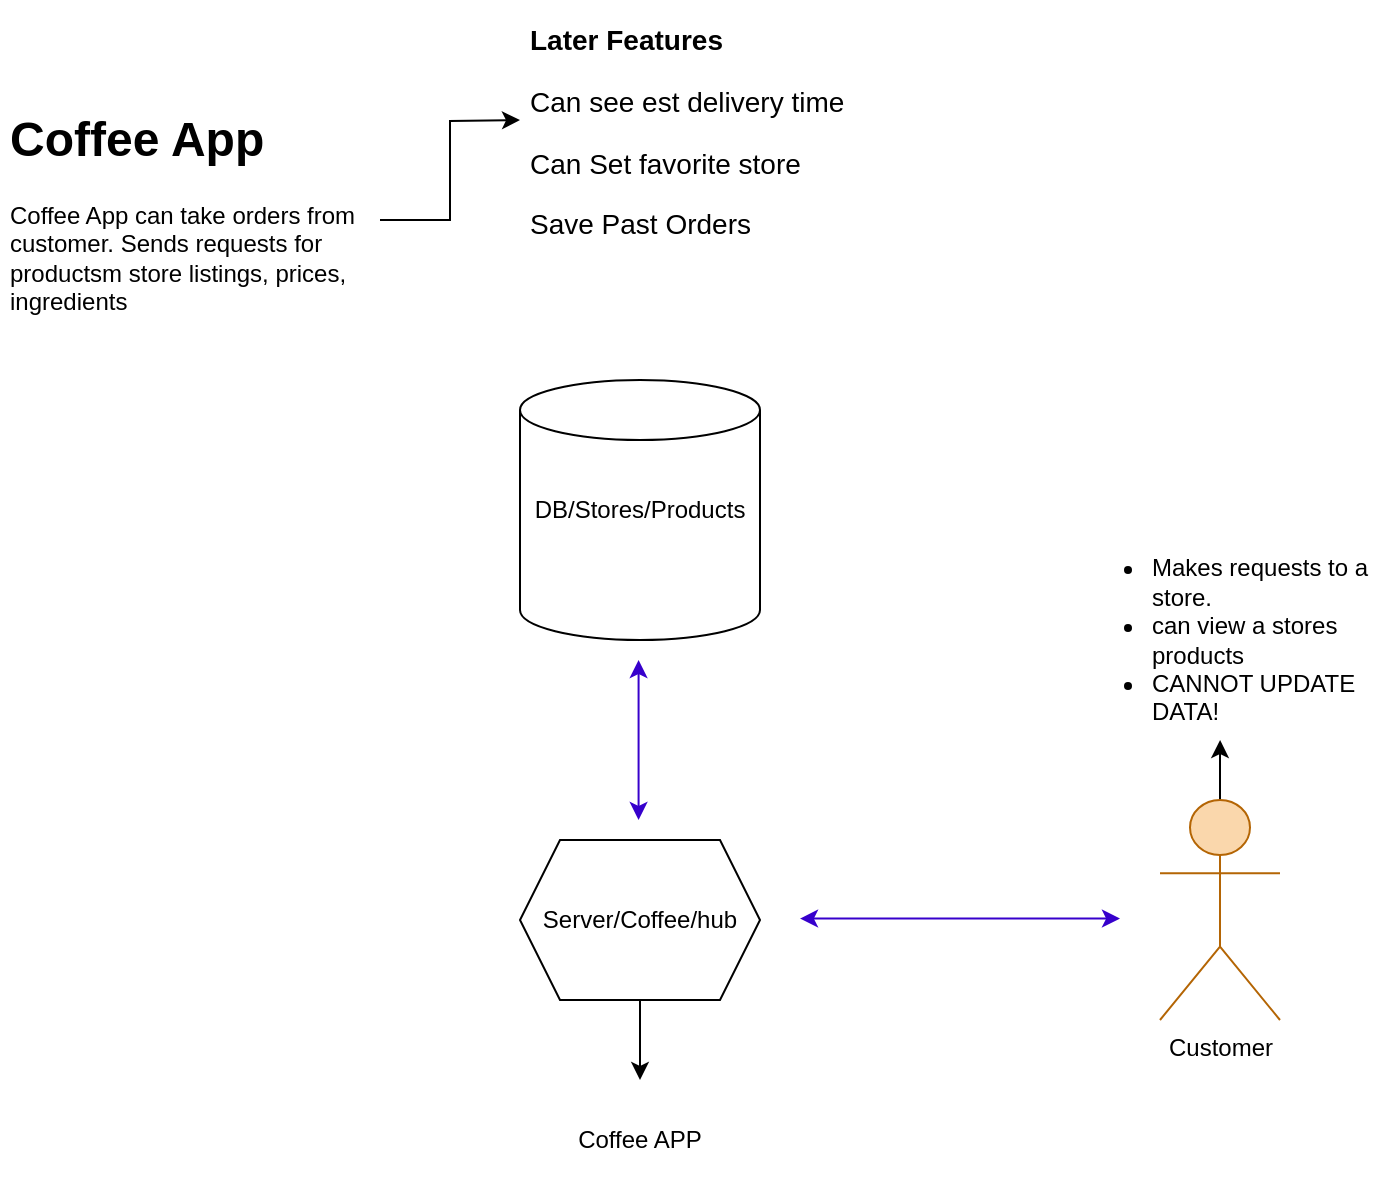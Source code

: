 <mxfile version="13.6.5">
    <diagram id="BNn1f6UArChdSdFc97m8" name="Page-1">
        <mxGraphModel dx="540" dy="1502" grid="1" gridSize="10" guides="1" tooltips="1" connect="1" arrows="1" fold="1" page="1" pageScale="1" pageWidth="850" pageHeight="1100" background="#ffffff" math="0" shadow="0">
            <root>
                <mxCell id="0"/>
                <mxCell id="1" parent="0"/>
                <mxCell id="2" value="DB/Stores/Products" style="shape=cylinder2;whiteSpace=wrap;html=1;boundedLbl=1;backgroundOutline=1;size=15;" vertex="1" parent="1">
                    <mxGeometry x="340" y="50" width="120" height="130" as="geometry"/>
                </mxCell>
                <mxCell id="17" style="edgeStyle=orthogonalEdgeStyle;rounded=0;orthogonalLoop=1;jettySize=auto;html=1;strokeColor=#000000;fontColor=#000000;" edge="1" parent="1" source="4" target="18">
                    <mxGeometry relative="1" as="geometry">
                        <mxPoint x="400" y="410" as="targetPoint"/>
                    </mxGeometry>
                </mxCell>
                <mxCell id="4" value="Server/Coffee/hub" style="shape=hexagon;perimeter=hexagonPerimeter2;whiteSpace=wrap;html=1;fixedSize=1;" vertex="1" parent="1">
                    <mxGeometry x="340" y="280" width="120" height="80" as="geometry"/>
                </mxCell>
                <mxCell id="6" value="" style="endArrow=classic;startArrow=classic;html=1;fillColor=#6a00ff;strokeColor=#3700CC;" edge="1" parent="1">
                    <mxGeometry width="50" height="50" relative="1" as="geometry">
                        <mxPoint x="399.29" y="270" as="sourcePoint"/>
                        <mxPoint x="399.29" y="190" as="targetPoint"/>
                    </mxGeometry>
                </mxCell>
                <mxCell id="8" value="" style="endArrow=classic;startArrow=classic;html=1;fillColor=#6a00ff;strokeColor=#3700CC;" edge="1" parent="1">
                    <mxGeometry width="50" height="50" relative="1" as="geometry">
                        <mxPoint x="480" y="319.29" as="sourcePoint"/>
                        <mxPoint x="640" y="319.29" as="targetPoint"/>
                    </mxGeometry>
                </mxCell>
                <mxCell id="13" style="edgeStyle=orthogonalEdgeStyle;rounded=0;orthogonalLoop=1;jettySize=auto;html=1;strokeColor=#000000;fontColor=#000000;" edge="1" parent="1" source="10" target="14">
                    <mxGeometry relative="1" as="geometry">
                        <mxPoint x="690.0" y="210" as="targetPoint"/>
                    </mxGeometry>
                </mxCell>
                <mxCell id="10" value="&lt;font color=&quot;#000000&quot;&gt;Customer&lt;/font&gt;" style="shape=umlActor;verticalLabelPosition=bottom;verticalAlign=top;html=1;outlineConnect=0;fillColor=#fad7ac;strokeColor=#b46504;" vertex="1" parent="1">
                    <mxGeometry x="660" y="260" width="60" height="110" as="geometry"/>
                </mxCell>
                <mxCell id="14" value="&lt;ul&gt;&lt;li&gt;&lt;span&gt;Makes requests to a store.&lt;/span&gt;&lt;/li&gt;&lt;li&gt;can view a stores products&lt;/li&gt;&lt;li&gt;CANNOT UPDATE DATA!&lt;/li&gt;&lt;/ul&gt;" style="text;html=1;strokeColor=none;fillColor=none;align=left;verticalAlign=middle;whiteSpace=wrap;rounded=0;fontColor=#000000;" vertex="1" parent="1">
                    <mxGeometry x="613.75" y="130" width="152.5" height="100" as="geometry"/>
                </mxCell>
                <mxCell id="18" value="Coffee APP" style="text;html=1;strokeColor=none;fillColor=none;align=center;verticalAlign=middle;whiteSpace=wrap;rounded=0;fontColor=#000000;" vertex="1" parent="1">
                    <mxGeometry x="365" y="400" width="70" height="60" as="geometry"/>
                </mxCell>
                <mxCell id="20" style="edgeStyle=orthogonalEdgeStyle;rounded=0;orthogonalLoop=1;jettySize=auto;html=1;strokeColor=#000000;fontColor=#000000;" edge="1" parent="1" source="19">
                    <mxGeometry relative="1" as="geometry">
                        <mxPoint x="340" y="-80.0" as="targetPoint"/>
                    </mxGeometry>
                </mxCell>
                <mxCell id="19" value="&lt;h1&gt;Coffee App&lt;/h1&gt;&lt;p&gt;Coffee App can take orders from customer. Sends requests for productsm store listings, prices, ingredients&lt;/p&gt;" style="text;html=1;strokeColor=none;fillColor=none;spacing=5;spacingTop=-20;whiteSpace=wrap;overflow=hidden;rounded=0;fontColor=#000000;" vertex="1" parent="1">
                    <mxGeometry x="80" y="-90" width="190" height="120" as="geometry"/>
                </mxCell>
                <mxCell id="22" value="&lt;p style=&quot;line-height: 90%&quot;&gt;&lt;/p&gt;&lt;h1 style=&quot;font-size: 14px&quot;&gt;&lt;font style=&quot;font-size: 14px&quot;&gt;Later Features&lt;/font&gt;&lt;/h1&gt;&lt;p style=&quot;font-size: 14px&quot;&gt;Can see est delivery time&lt;/p&gt;&lt;p style=&quot;font-size: 14px&quot;&gt;Can Set favorite store&lt;/p&gt;&lt;p style=&quot;font-size: 14px&quot;&gt;Save Past Orders&amp;nbsp;&lt;/p&gt;&lt;p&gt;&lt;/p&gt;" style="text;html=1;strokeColor=none;fillColor=none;spacing=5;spacingTop=-20;whiteSpace=wrap;overflow=hidden;rounded=0;fontColor=#000000;" vertex="1" parent="1">
                    <mxGeometry x="340" y="-130" width="240" height="120" as="geometry"/>
                </mxCell>
            </root>
        </mxGraphModel>
    </diagram>
</mxfile>
